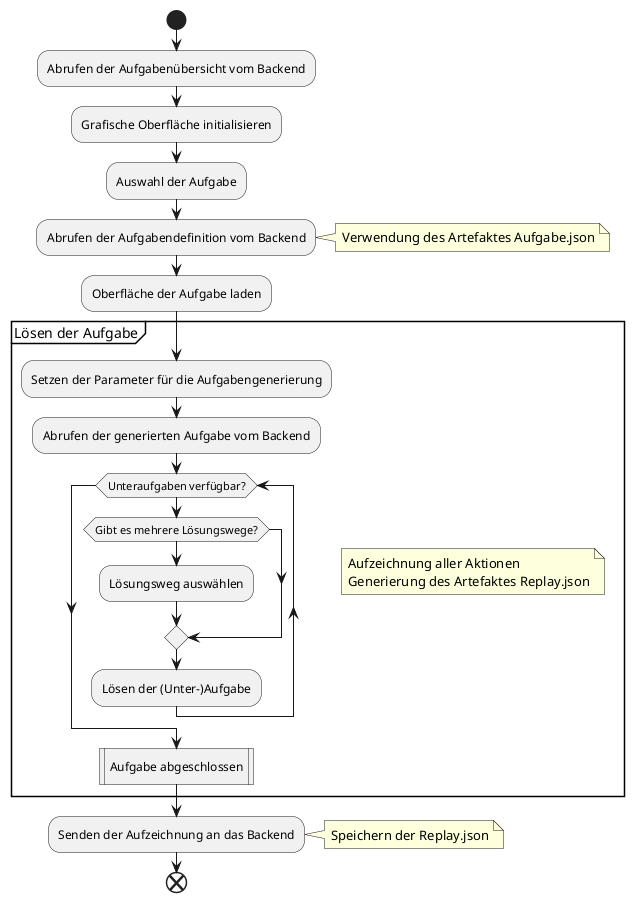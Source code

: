 @startuml aladin_task_process_frontend
'https://plantuml.com/activity-diagram-beta

|Frontend|
    start
    :Abrufen der Aufgabenübersicht vom Backend;
    :Grafische Oberfläche initialisieren;
    :Auswahl der Aufgabe;
    :Abrufen der Aufgabendefinition vom Backend;
    note right
        Verwendung des Artefaktes Aufgabe.json
    end note
    :Oberfläche der Aufgabe laden;
    group "Lösen der Aufgabe" {
        note right
            Aufzeichnung aller Aktionen
            Generierung des Artefaktes Replay.json
        end note
        :Setzen der Parameter für die Aufgabengenerierung;
        :Abrufen der generierten Aufgabe vom Backend;
        while (Unteraufgaben verfügbar?)
            if (Gibt es mehrere Lösungswege?)
                :Lösungsweg auswählen;
            endif
                :Lösen der (Unter-)Aufgabe;
        endwhile
        :Aufgabe abgeschlossen|
    }
    :Senden der Aufzeichnung an das Backend;
    note right
        Speichern der Replay.json
    end note
    end
@enduml
